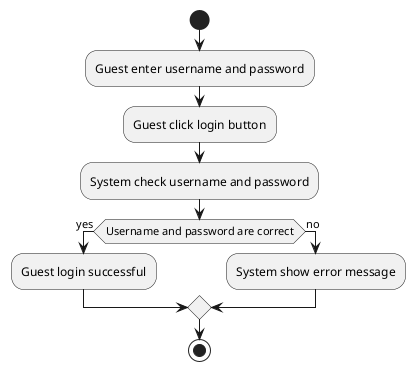 @startuml

start
:Guest enter username and password;
:Guest click login button;
:System check username and password;
if (Username and password are correct) then (yes)
    :Guest login successful;
else (no)
    :System show error message;
endif
stop

@enduml